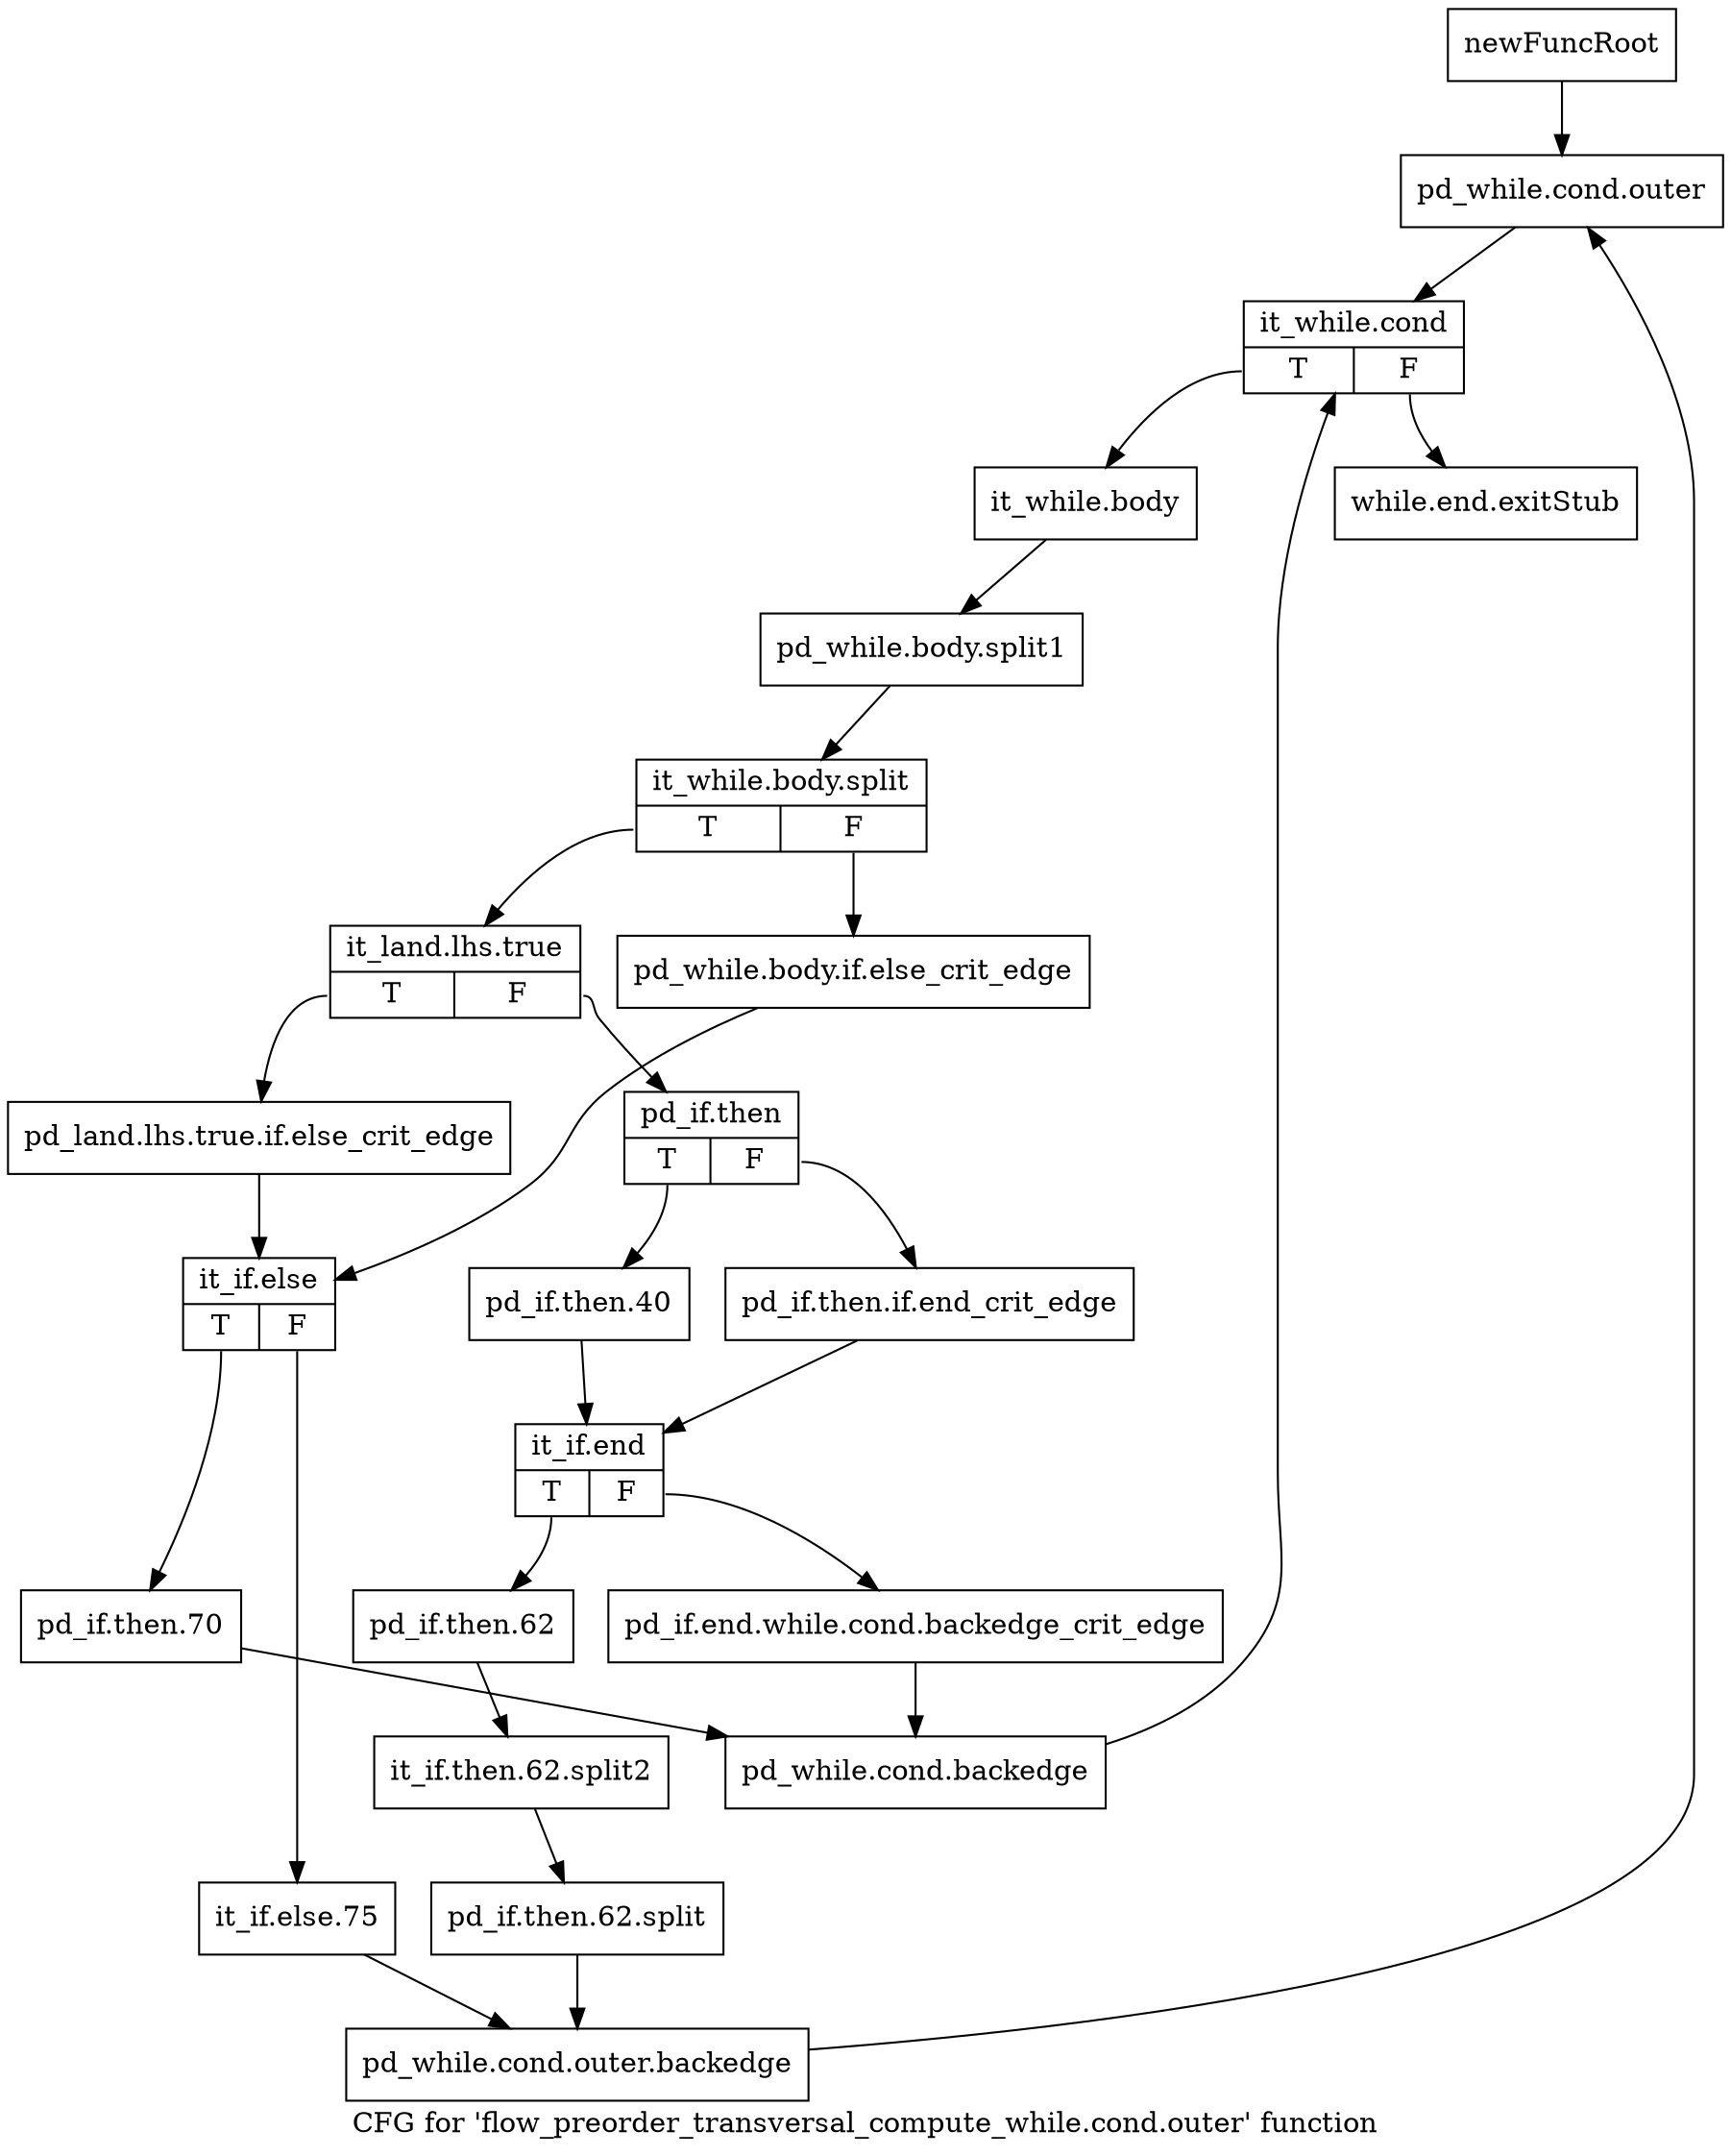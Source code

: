 digraph "CFG for 'flow_preorder_transversal_compute_while.cond.outer' function" {
	label="CFG for 'flow_preorder_transversal_compute_while.cond.outer' function";

	Node0x7b0ee60 [shape=record,label="{newFuncRoot}"];
	Node0x7b0ee60 -> Node0x7b0ef00;
	Node0x7b0eeb0 [shape=record,label="{while.end.exitStub}"];
	Node0x7b0ef00 [shape=record,label="{pd_while.cond.outer}"];
	Node0x7b0ef00 -> Node0x7b0ef50;
	Node0x7b0ef50 [shape=record,label="{it_while.cond|{<s0>T|<s1>F}}"];
	Node0x7b0ef50:s0 -> Node0x7b0efa0;
	Node0x7b0ef50:s1 -> Node0x7b0eeb0;
	Node0x7b0efa0 [shape=record,label="{it_while.body}"];
	Node0x7b0efa0 -> Node0xf1acf80;
	Node0xf1acf80 [shape=record,label="{pd_while.body.split1}"];
	Node0xf1acf80 -> Node0xf1bf720;
	Node0xf1bf720 [shape=record,label="{it_while.body.split|{<s0>T|<s1>F}}"];
	Node0xf1bf720:s0 -> Node0x7b0f040;
	Node0xf1bf720:s1 -> Node0x7b0eff0;
	Node0x7b0eff0 [shape=record,label="{pd_while.body.if.else_crit_edge}"];
	Node0x7b0eff0 -> Node0x7b0f2c0;
	Node0x7b0f040 [shape=record,label="{it_land.lhs.true|{<s0>T|<s1>F}}"];
	Node0x7b0f040:s0 -> Node0x7b0f270;
	Node0x7b0f040:s1 -> Node0x7b0f090;
	Node0x7b0f090 [shape=record,label="{pd_if.then|{<s0>T|<s1>F}}"];
	Node0x7b0f090:s0 -> Node0x7b0f130;
	Node0x7b0f090:s1 -> Node0x7b0f0e0;
	Node0x7b0f0e0 [shape=record,label="{pd_if.then.if.end_crit_edge}"];
	Node0x7b0f0e0 -> Node0x7b0f180;
	Node0x7b0f130 [shape=record,label="{pd_if.then.40}"];
	Node0x7b0f130 -> Node0x7b0f180;
	Node0x7b0f180 [shape=record,label="{it_if.end|{<s0>T|<s1>F}}"];
	Node0x7b0f180:s0 -> Node0x7b0f220;
	Node0x7b0f180:s1 -> Node0x7b0f1d0;
	Node0x7b0f1d0 [shape=record,label="{pd_if.end.while.cond.backedge_crit_edge}"];
	Node0x7b0f1d0 -> Node0x7b0f400;
	Node0x7b0f220 [shape=record,label="{pd_if.then.62}"];
	Node0x7b0f220 -> Node0xf1aca30;
	Node0xf1aca30 [shape=record,label="{it_if.then.62.split2}"];
	Node0xf1aca30 -> Node0xf1acbc0;
	Node0xf1acbc0 [shape=record,label="{pd_if.then.62.split}"];
	Node0xf1acbc0 -> Node0x7b0f360;
	Node0x7b0f270 [shape=record,label="{pd_land.lhs.true.if.else_crit_edge}"];
	Node0x7b0f270 -> Node0x7b0f2c0;
	Node0x7b0f2c0 [shape=record,label="{it_if.else|{<s0>T|<s1>F}}"];
	Node0x7b0f2c0:s0 -> Node0x7b0f3b0;
	Node0x7b0f2c0:s1 -> Node0x7b0f310;
	Node0x7b0f310 [shape=record,label="{it_if.else.75}"];
	Node0x7b0f310 -> Node0x7b0f360;
	Node0x7b0f360 [shape=record,label="{pd_while.cond.outer.backedge}"];
	Node0x7b0f360 -> Node0x7b0ef00;
	Node0x7b0f3b0 [shape=record,label="{pd_if.then.70}"];
	Node0x7b0f3b0 -> Node0x7b0f400;
	Node0x7b0f400 [shape=record,label="{pd_while.cond.backedge}"];
	Node0x7b0f400 -> Node0x7b0ef50;
}
